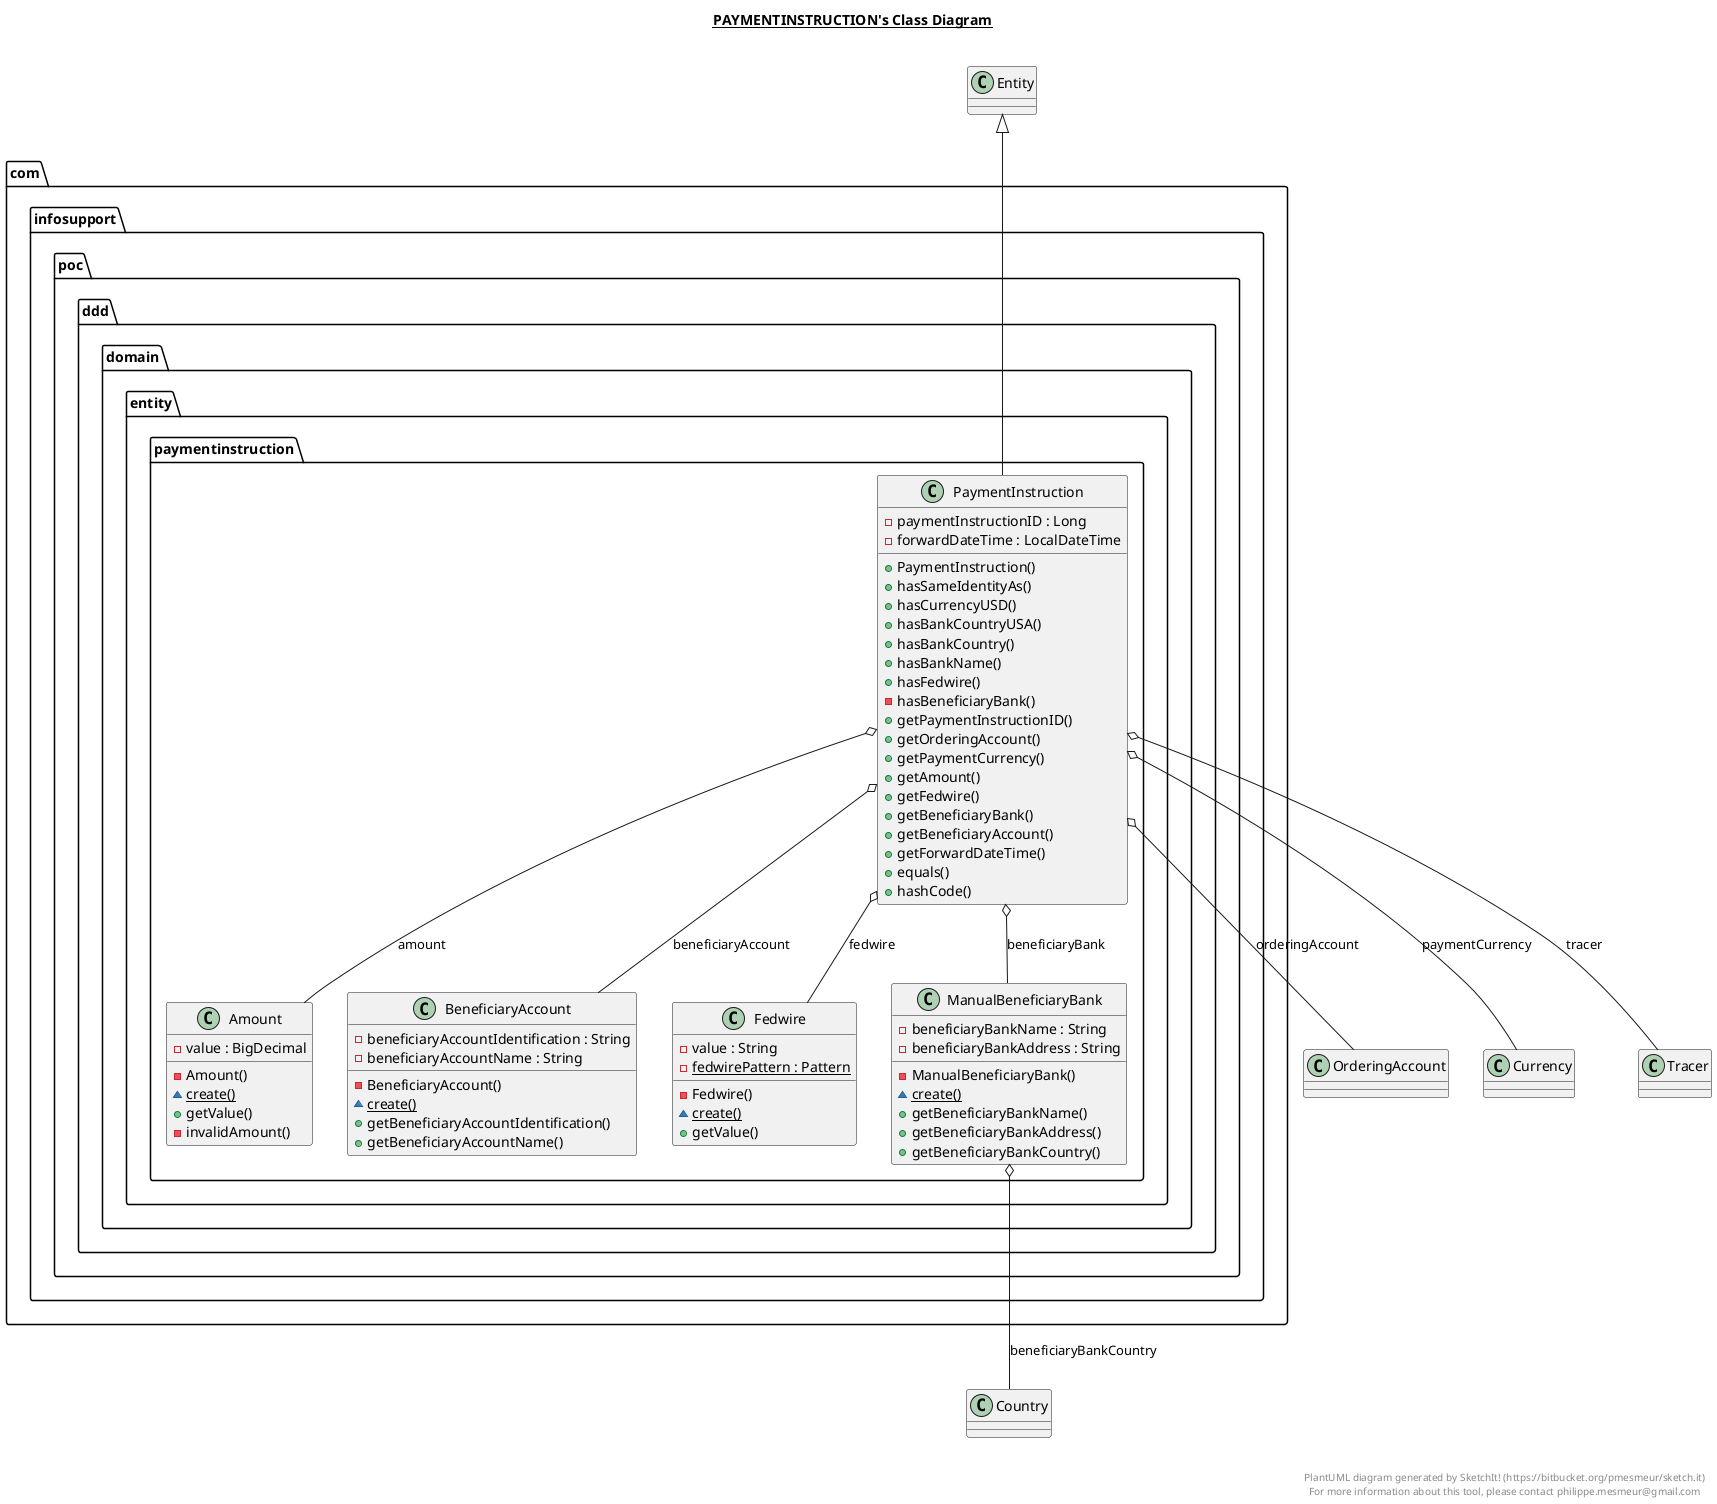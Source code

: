 @startuml

title __PAYMENTINSTRUCTION's Class Diagram__\n

  package com.infosupport.poc.ddd.domain.entity {
    package com.infosupport.poc.ddd.domain.entity.paymentinstruction {
      class Amount {
          - value : BigDecimal
          - Amount()
          {static} ~ create()
          + getValue()
          - invalidAmount()
      }
    }
  }
  

  package com.infosupport.poc.ddd.domain.entity {
    package com.infosupport.poc.ddd.domain.entity.paymentinstruction {
      class BeneficiaryAccount {
          - beneficiaryAccountIdentification : String
          - beneficiaryAccountName : String
          - BeneficiaryAccount()
          {static} ~ create()
          + getBeneficiaryAccountIdentification()
          + getBeneficiaryAccountName()
      }
    }
  }
  

  package com.infosupport.poc.ddd.domain.entity {
    package com.infosupport.poc.ddd.domain.entity.paymentinstruction {
      class Fedwire {
          - value : String
          {static} - fedwirePattern : Pattern
          - Fedwire()
          {static} ~ create()
          + getValue()
      }
    }
  }
  

  package com.infosupport.poc.ddd.domain.entity {
    package com.infosupport.poc.ddd.domain.entity.paymentinstruction {
      class ManualBeneficiaryBank {
          - beneficiaryBankName : String
          - beneficiaryBankAddress : String
          - ManualBeneficiaryBank()
          {static} ~ create()
          + getBeneficiaryBankName()
          + getBeneficiaryBankAddress()
          + getBeneficiaryBankCountry()
      }
    }
  }
  

  package com.infosupport.poc.ddd.domain.entity {
    package com.infosupport.poc.ddd.domain.entity.paymentinstruction {
      class PaymentInstruction {
          - paymentInstructionID : Long
          - forwardDateTime : LocalDateTime
          + PaymentInstruction()
          + hasSameIdentityAs()
          + hasCurrencyUSD()
          + hasBankCountryUSA()
          + hasBankCountry()
          + hasBankName()
          + hasFedwire()
          - hasBeneficiaryBank()
          + getPaymentInstructionID()
          + getOrderingAccount()
          + getPaymentCurrency()
          + getAmount()
          + getFedwire()
          + getBeneficiaryBank()
          + getBeneficiaryAccount()
          + getForwardDateTime()
          + equals()
          + hashCode()
      }
    }
  }
  

  ManualBeneficiaryBank o-- Country : beneficiaryBankCountry
  PaymentInstruction -up-|> Entity
  PaymentInstruction o-- OrderingAccount : orderingAccount
  PaymentInstruction o-- Currency : paymentCurrency
  PaymentInstruction o-- BeneficiaryAccount : beneficiaryAccount
  PaymentInstruction o-- ManualBeneficiaryBank : beneficiaryBank
  PaymentInstruction o-- Fedwire : fedwire
  PaymentInstruction o-- Amount : amount
  PaymentInstruction o-- Tracer : tracer


right footer


PlantUML diagram generated by SketchIt! (https://bitbucket.org/pmesmeur/sketch.it)
For more information about this tool, please contact philippe.mesmeur@gmail.com
endfooter

@enduml
